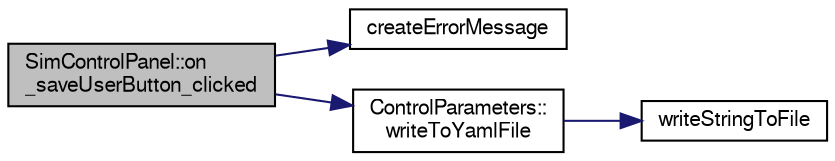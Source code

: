 digraph "SimControlPanel::on_saveUserButton_clicked"
{
  edge [fontname="FreeSans",fontsize="10",labelfontname="FreeSans",labelfontsize="10"];
  node [fontname="FreeSans",fontsize="10",shape=record];
  rankdir="LR";
  Node1 [label="SimControlPanel::on\l_saveUserButton_clicked",height=0.2,width=0.4,color="black", fillcolor="grey75", style="filled", fontcolor="black"];
  Node1 -> Node2 [color="midnightblue",fontsize="10",style="solid",fontname="FreeSans"];
  Node2 [label="createErrorMessage",height=0.2,width=0.4,color="black", fillcolor="white", style="filled",URL="$d8/dcd/_sim_control_panel_8cpp.html#a771db95f0473f6530892c739de3c1b83"];
  Node1 -> Node3 [color="midnightblue",fontsize="10",style="solid",fontname="FreeSans"];
  Node3 [label="ControlParameters::\lwriteToYamlFile",height=0.2,width=0.4,color="black", fillcolor="white", style="filled",URL="$d8/d86/class_control_parameters.html#a3eabcba112adc206c8a11d0cbfc75619"];
  Node3 -> Node4 [color="midnightblue",fontsize="10",style="solid",fontname="FreeSans"];
  Node4 [label="writeStringToFile",height=0.2,width=0.4,color="black", fillcolor="white", style="filled",URL="$de/df0/utilities_8h.html#a12c9857847f253886a46da7b5c32dbc6"];
}
